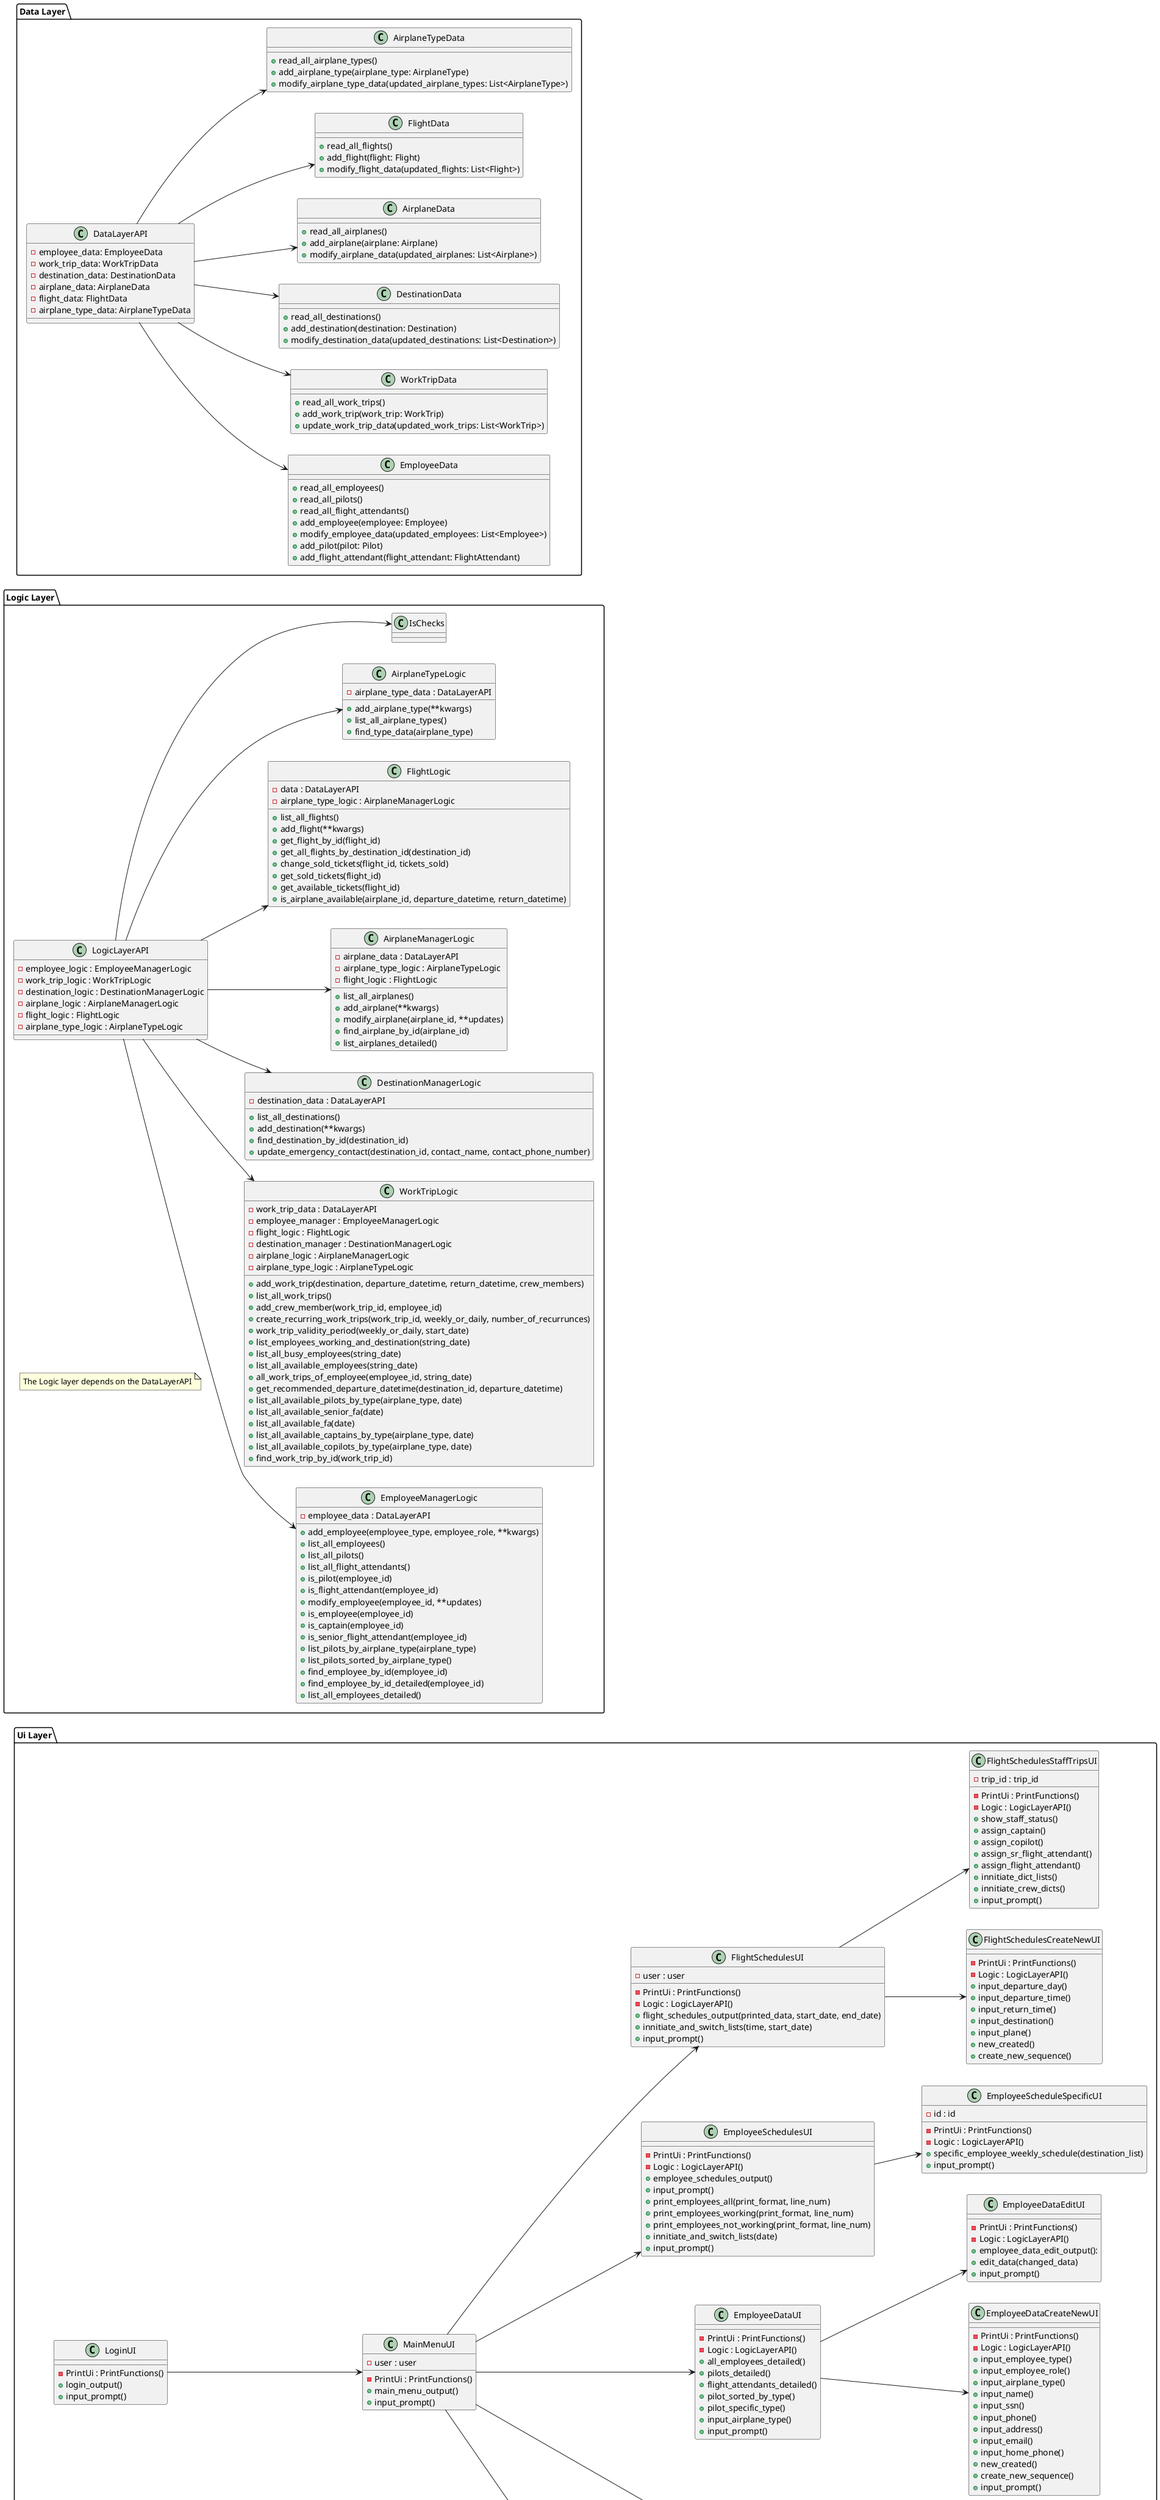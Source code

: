 @startuml

package "Ui Layer" {
    left to right direction

    class AirplaneDataCreateNewUI{
        - PrintUi : PrintFunctions()
        - Logic : LogicLayerAPI()
        + input_name()
        + input_manufacturer()
        + input_type()
        + input_seats()
        + new_created()
        + create_new_sequence()
        + input_prompt()
    }
    class AirplaneDataEditUI{
        - PrintUi : PrintFunctions()
        - Logic : LogicLayerAPI()
        + airplane_data_edit_output()
        + edit_data()
        + input_prompt()
    }
    class AirplaneDataUI{
        - PrintUi : PrintFunctions()
        - Logic : LogicLayerAPI()
        + airplane_data_output()
        + input_prompt()
    }

    class DestinationDataCreateNewUI{
        - PrintUi : PrintFunctions()
        - Logic : LogicLayerAPI()
        + input_city()
        + input_airport()
        + input_country()
        + input_distance()
        + input_travel_time()
        + input_emerg_contact_name()
        + input_emerg_contact_phone_number()
        + new_created()
        + input_prompt()
    }
    class DestinationDataEditUI{
        - PrintUi : PrintFunctions()
        - Logic : LogicLayerAPI()
        + destination_data_edit_output()
        + edit_data_emergency_name()
        + edit_data_emergency_phone()
        + input_prompt()

    }
    class DestinationDataUI{
        - PrintUi : PrintFunctions()
        - Logic : LogicLayerAPI()
        + destination_data_output()
        + input_prompt()
    }
    class EmployeeDataCreateNewUI{
        - PrintUi : PrintFunctions()
        - Logic : LogicLayerAPI()
        + input_employee_type()
        + input_employee_role()
        + input_airplane_type()
        + input_name()
        + input_ssn()
        + input_phone()
        + input_address()
        + input_email()
        + input_home_phone()
        + new_created()
        + create_new_sequence()
        + input_prompt() 
    }
    
    class EmployeeDataEditUI{
        - PrintUi : PrintFunctions()
        - Logic : LogicLayerAPI()
        + employee_data_edit_output():
        + edit_data(changed_data)
        + input_prompt()


    }
    class EmployeeDataUI{
        - PrintUi : PrintFunctions()
        - Logic : LogicLayerAPI()
        + all_employees_detailed()
        + pilots_detailed()
        + flight_attendants_detailed()
        + pilot_sorted_by_type()
        + pilot_specific_type()
        + input_airplane_type()
        + input_prompt()
    }
    class EmployeeSchedulesUI{
        - PrintUi : PrintFunctions()
        - Logic : LogicLayerAPI()
        + employee_schedules_output()
        + input_prompt()
        + print_employees_all(print_format, line_num)
        + print_employees_working(print_format, line_num)
        + print_employees_not_working(print_format, line_num)
        + innitiate_and_switch_lists(date)
        + input_prompt()
    }

    class EmployeeScheduleSpecificUI{
        - PrintUi : PrintFunctions()
        - Logic : LogicLayerAPI()
        - id : id
        + specific_employee_weekly_schedule(destination_list)
        + input_prompt()

    }


    class FlightSchedulesUI{
        - PrintUi : PrintFunctions()
        - Logic : LogicLayerAPI()
        - user : user
        + flight_schedules_output(printed_data, start_date, end_date)
        + innitiate_and_switch_lists(time, start_date)
        + input_prompt()
    }

    class FlightSchedulesCreateNewUI{
        - PrintUi : PrintFunctions()
        - Logic : LogicLayerAPI()
        + input_departure_day()
        + input_departure_time()
        + input_return_time()
        + input_destination()
        + input_plane()
        + new_created()
        + create_new_sequence()
    }

    class FlightSchedulesStaffTripsUI {
        - PrintUi : PrintFunctions()
        - Logic : LogicLayerAPI()
        - trip_id : trip_id
        + show_staff_status()
        + assign_captain()
        + assign_copilot()
        + assign_sr_flight_attendant()
        + assign_flight_attendant()
        + innitiate_dict_lists()
        + innitiate_crew_dicts()
        + input_prompt()
    }

    class LoginUI{
        - PrintUi : PrintFunctions()
        + login_output()
        + input_prompt()
    }
    class MainMenuUI{
        - PrintUi : PrintFunctions()
        - user : user
        + main_menu_output()
        + input_prompt()
    }
    class PrintFunctions{
        + empty_line()
        + end_line()
        + allign_left()
        + allign_center()
        + print_header()
        + logo1()
        + logo2()
        + logo()
        + auto_shorten_name()
        + print_airplane_type_table()
        + print_destination_table()
        + print_airplane_table()
        + print_available_planes()
        + print_flight_schedule_table()
        + print_employee_schedule_table()
        + print_employee_table_detailed()
        + print_pilots_table_detailed()
        + print_flight_attendants_table_detailed()
    }

    LoginUI --> MainMenuUI
    MainMenuUI --> AirplaneDataUI
    MainMenuUI --> DestinationDataUI
    MainMenuUI --> EmployeeDataUI
    MainMenuUI --> EmployeeSchedulesUI
    MainMenuUI --> FlightSchedulesUI
    AirplaneDataUI --> AirplaneDataCreateNewUI
    AirplaneDataUI --> AirplaneDataEditUI
    DestinationDataUI --> DestinationDataCreateNewUI
    DestinationDataUI --> DestinationDataEditUI
    EmployeeDataUI --> EmployeeDataCreateNewUI
    EmployeeDataUI --> EmployeeDataEditUI
    EmployeeSchedulesUI --> EmployeeScheduleSpecificUI
    FlightSchedulesUI --> FlightSchedulesCreateNewUI
    FlightSchedulesUI --> FlightSchedulesStaffTripsUI


    note "The UI layer depends on the LogicLayerAPI" as NoteUILayer


}

package "Logic Layer" {
    left to right direction

    class LogicLayerAPI {
        - employee_logic : EmployeeManagerLogic
        - work_trip_logic : WorkTripLogic
        - destination_logic : DestinationManagerLogic
        - airplane_logic : AirplaneManagerLogic
        - flight_logic : FlightLogic
        - airplane_type_logic : AirplaneTypeLogic
    }

    class EmployeeManagerLogic {
        - employee_data : DataLayerAPI
        + add_employee(employee_type, employee_role, **kwargs)
        + list_all_employees()
        + list_all_pilots()
        + list_all_flight_attendants()
        + is_pilot(employee_id)
        + is_flight_attendant(employee_id)
        + modify_employee(employee_id, **updates)
        + is_employee(employee_id)
        + is_captain(employee_id)
        + is_senior_flight_attendant(employee_id)
        + list_pilots_by_airplane_type(airplane_type)
        + list_pilots_sorted_by_airplane_type()
        + find_employee_by_id(employee_id)
        + find_employee_by_id_detailed(employee_id)
        + list_all_employees_detailed()

    }

    class WorkTripLogic {
        - work_trip_data : DataLayerAPI
        - employee_manager : EmployeeManagerLogic
        - flight_logic : FlightLogic
        - destination_manager : DestinationManagerLogic
        - airplane_logic : AirplaneManagerLogic
        - airplane_type_logic : AirplaneTypeLogic
        + add_work_trip(destination, departure_datetime, return_datetime, crew_members)
        + list_all_work_trips()
        + add_crew_member(work_trip_id, employee_id)
        + create_recurring_work_trips(work_trip_id, weekly_or_daily, number_of_recurrunces)
        + work_trip_validity_period(weekly_or_daily, start_date)
        + list_employees_working_and_destination(string_date)
        + list_all_busy_employees(string_date)
        + list_all_available_employees(string_date)
        + all_work_trips_of_employee(employee_id, string_date)
        + get_recommended_departure_datetime(destination_id, departure_datetime)
        + list_all_available_pilots_by_type(airplane_type, date)
        + list_all_available_senior_fa(date)
        + list_all_available_fa(date)
        + list_all_available_captains_by_type(airplane_type, date)
        + list_all_available_copilots_by_type(airplane_type, date)
        + find_work_trip_by_id(work_trip_id)
    }

    class DestinationManagerLogic {
        - destination_data : DataLayerAPI
        + list_all_destinations()
        + add_destination(**kwargs)
        + find_destination_by_id(destination_id)
        + update_emergency_contact(destination_id, contact_name, contact_phone_number)
    }

    class AirplaneManagerLogic {
        - airplane_data : DataLayerAPI
        - airplane_type_logic : AirplaneTypeLogic
        - flight_logic : FlightLogic
        + list_all_airplanes()
        + add_airplane(**kwargs)
        + modify_airplane(airplane_id, **updates)
        + find_airplane_by_id(airplane_id)
        + list_airplanes_detailed()
    }

    class FlightLogic {
        - data : DataLayerAPI
        - airplane_type_logic : AirplaneManagerLogic
        + list_all_flights()
        + add_flight(**kwargs)
        + get_flight_by_id(flight_id)
        + get_all_flights_by_destination_id(destination_id)
        + change_sold_tickets(flight_id, tickets_sold)
        + get_sold_tickets(flight_id)
        + get_available_tickets(flight_id)
        + is_airplane_available(airplane_id, departure_datetime, return_datetime)
    }

    class AirplaneTypeLogic {
        - airplane_type_data : DataLayerAPI
        + add_airplane_type(**kwargs)
        + list_all_airplane_types()
        + find_type_data(airplane_type)
    }

    class IsChecks {
    }

    LogicLayerAPI --> EmployeeManagerLogic
    LogicLayerAPI --> WorkTripLogic
    LogicLayerAPI --> DestinationManagerLogic
    LogicLayerAPI --> AirplaneManagerLogic
    LogicLayerAPI --> FlightLogic
    LogicLayerAPI --> AirplaneTypeLogic
    LogicLayerAPI --> IsChecks
    note "The Logic layer depends on the DataLayerAPI" as NoteLogicLayer

}



left to right direction


package "Data Layer" {
    class DataLayerAPI {
        - employee_data: EmployeeData
        - work_trip_data: WorkTripData
        - destination_data: DestinationData
        - airplane_data: AirplaneData
        - flight_data: FlightData
        - airplane_type_data: AirplaneTypeData
    }

    class EmployeeData {
        + read_all_employees()
        + read_all_pilots()
        + read_all_flight_attendants()
        + add_employee(employee: Employee)
        + modify_employee_data(updated_employees: List<Employee>)
        + add_pilot(pilot: Pilot)
        + add_flight_attendant(flight_attendant: FlightAttendant)
    }

    class WorkTripData {
        + read_all_work_trips()
        + add_work_trip(work_trip: WorkTrip)
        + update_work_trip_data(updated_work_trips: List<WorkTrip>)
    }

    class DestinationData {
        + read_all_destinations()
        + add_destination(destination: Destination)
        + modify_destination_data(updated_destinations: List<Destination>)
    }

    class AirplaneData {
        + read_all_airplanes()
        + add_airplane(airplane: Airplane)
        + modify_airplane_data(updated_airplanes: List<Airplane>)
    }

    class FlightData {
        + read_all_flights()
        + add_flight(flight: Flight)
        + modify_flight_data(updated_flights: List<Flight>)
    }

    class AirplaneTypeData {
        + read_all_airplane_types()
        + add_airplane_type(airplane_type: AirplaneType)
        + modify_airplane_type_data(updated_airplane_types: List<AirplaneType>)
    }

    DataLayerAPI --> EmployeeData
    DataLayerAPI --> WorkTripData
    DataLayerAPI --> DestinationData
    DataLayerAPI --> AirplaneData
    DataLayerAPI --> FlightData
    DataLayerAPI --> AirplaneTypeData
}


@enduml
